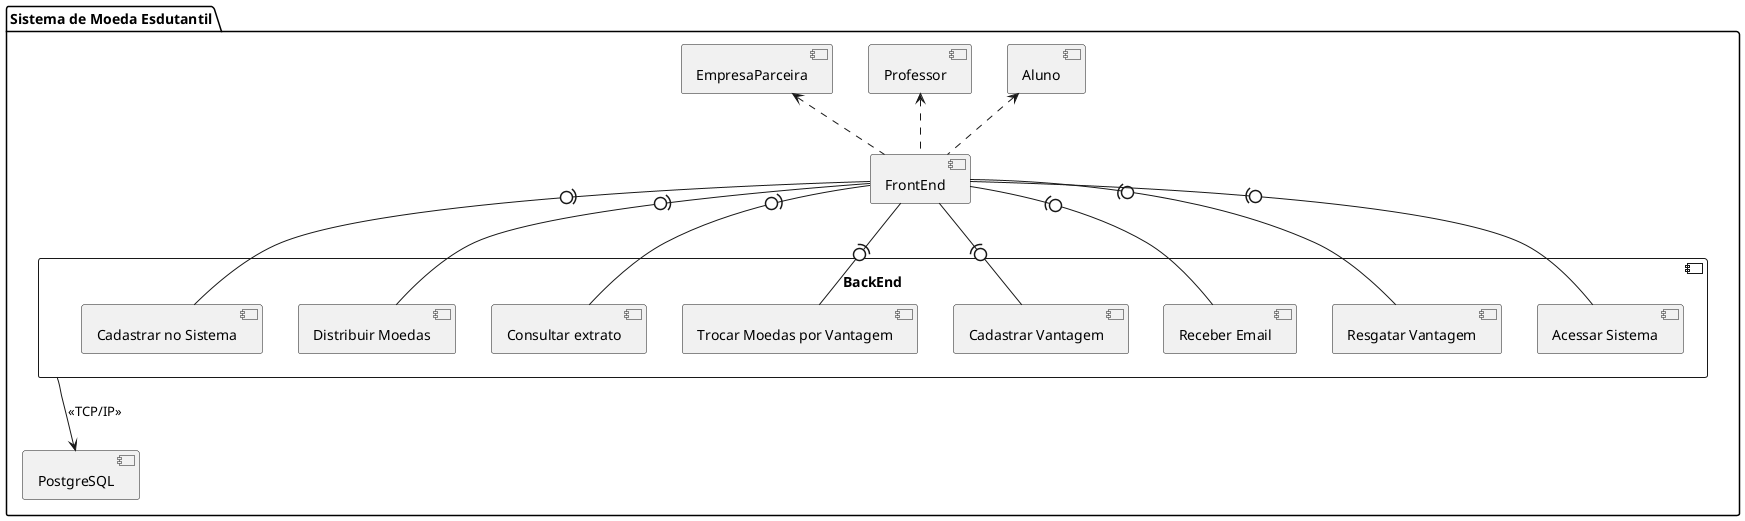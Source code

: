 @startuml
package "Sistema de Moeda Esdutantil" {

    [Aluno]
    [Professor]
    [EmpresaParceira]
    [FrontEnd]
    [PostgreSQL]

    component [BackEnd] {
        [Cadastrar no Sistema]
        [Distribuir Moedas]
        [Consultar extrato]
        [Trocar Moedas por Vantagem]
        [Cadastrar Vantagem]
        [Receber Email]
        [Resgatar Vantagem]
        [Acessar Sistema]
    }

    [FrontEnd] -(0- [Cadastrar no Sistema]
    [FrontEnd] -(0- [Distribuir Moedas]
    [FrontEnd] -(0- [Consultar extrato]
    [FrontEnd] -(0- [Trocar Moedas por Vantagem]
    [FrontEnd] -(0- [Cadastrar Vantagem]
    [FrontEnd] -(0- [Receber Email]
    [FrontEnd] -(0- [Resgatar Vantagem]
    [FrontEnd] -(0- [Acessar Sistema]

    [BackEnd] --> [PostgreSQL]:<<TCP/IP>>

    [Aluno] <.. [FrontEnd]
    [Professor] <.. [FrontEnd]
    [EmpresaParceira] <.. [FrontEnd]
}

@enduml
